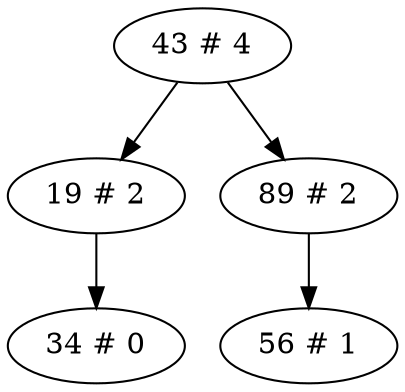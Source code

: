 digraph G { 
nodo43 [label = "43 # 4"];
nodo43 -> nodo19;
nodo19 [label = "19 # 2"];
nodo19 -> nodo34;
nodo34 [label = "34 # 0"];
nodo43 -> nodo89;
nodo89 [label = "89 # 2"];
nodo89 -> nodo56;
nodo56 [label = "56 # 1"];

}
